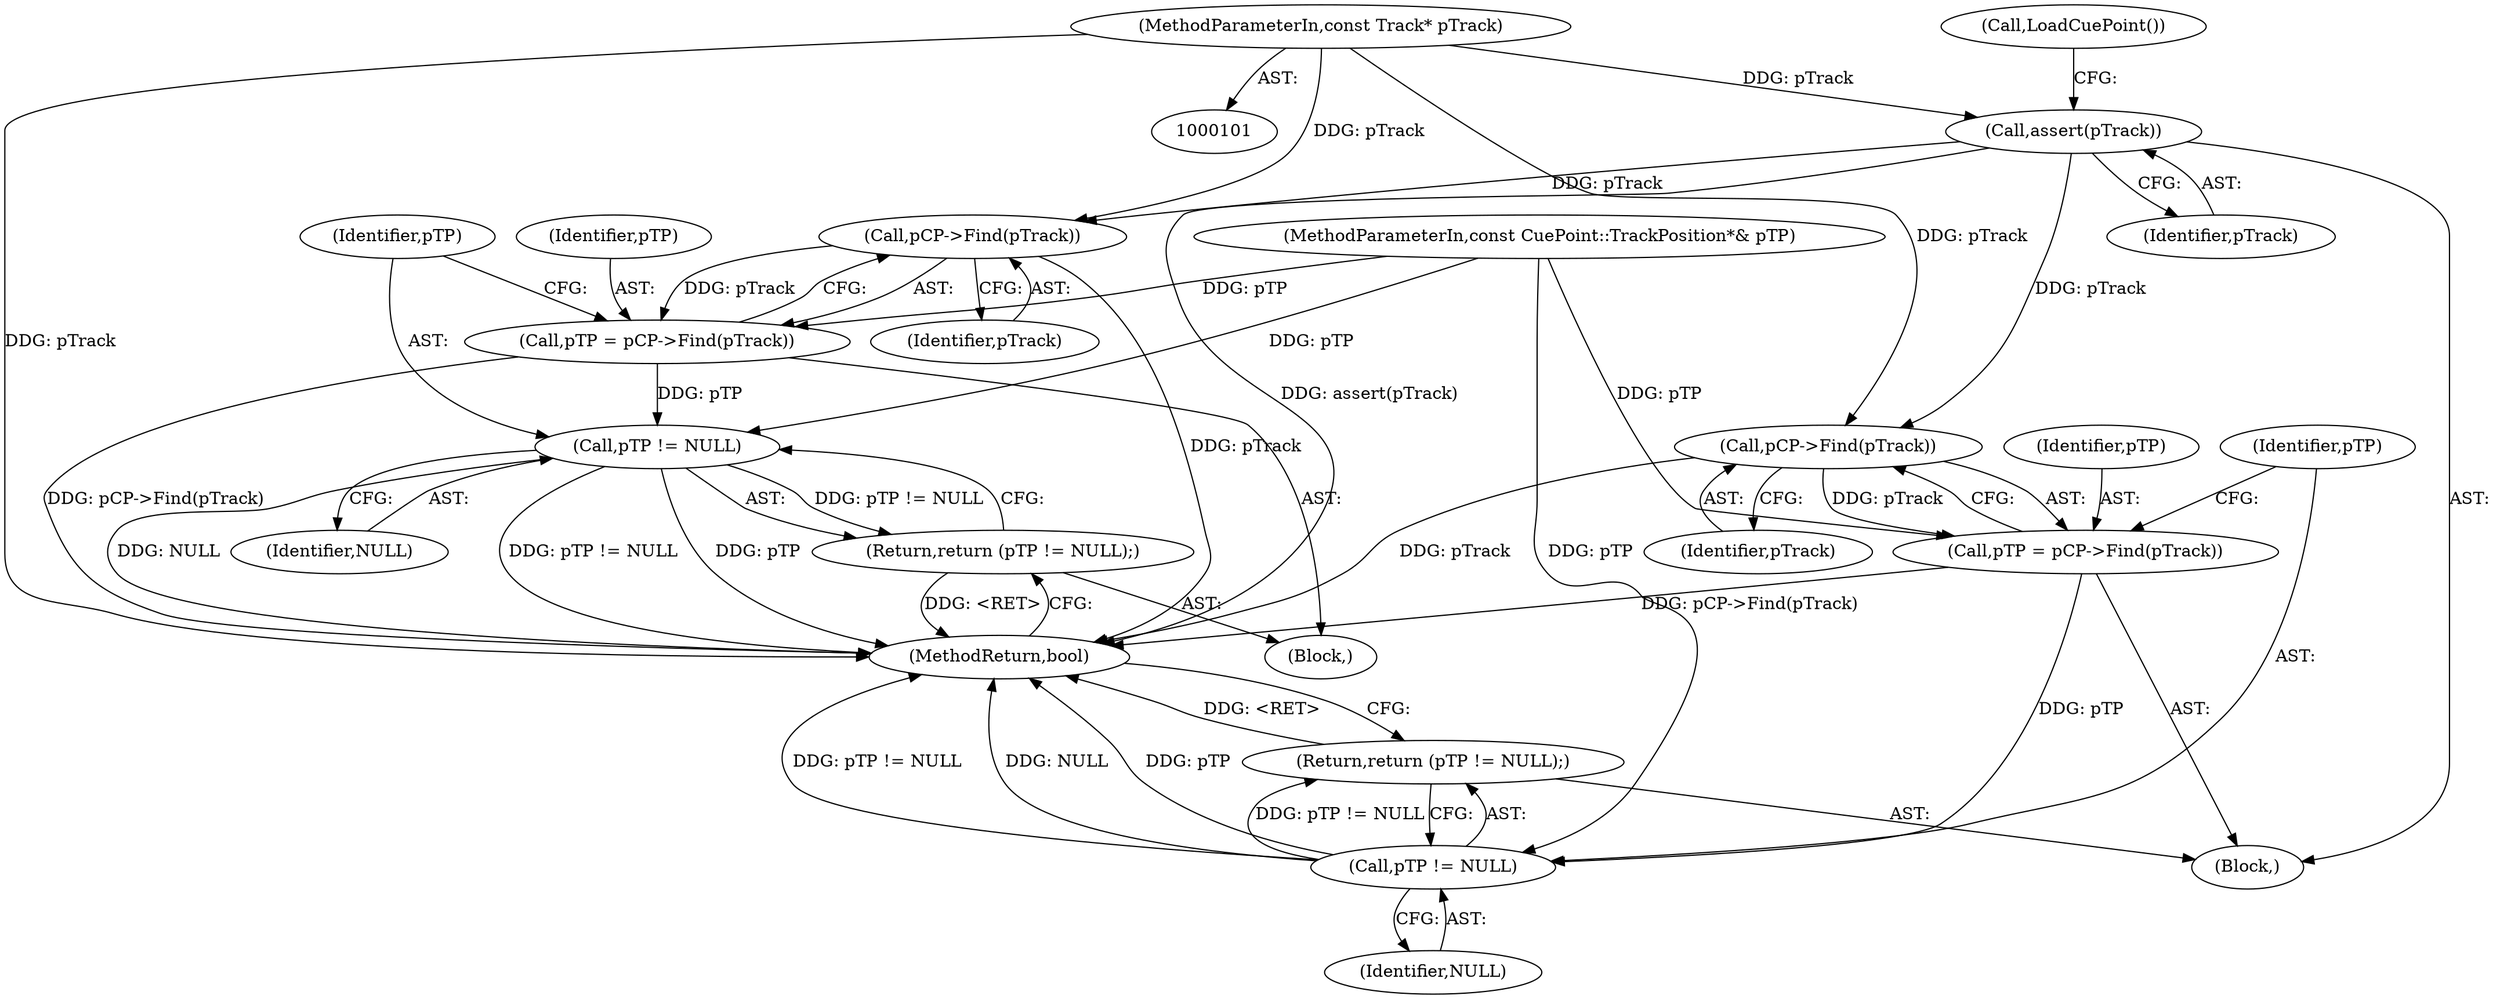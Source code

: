 digraph "1_Android_cc274e2abe8b2a6698a5c47d8aa4bb45f1f9538d_9@API" {
"1000111" [label="(Call,assert(pTrack))"];
"1000103" [label="(MethodParameterIn,const Track* pTrack)"];
"1000152" [label="(Call,pCP->Find(pTrack))"];
"1000150" [label="(Call,pTP = pCP->Find(pTrack))"];
"1000155" [label="(Call,pTP != NULL)"];
"1000154" [label="(Return,return (pTP != NULL);)"];
"1000237" [label="(Call,pCP->Find(pTrack))"];
"1000235" [label="(Call,pTP = pCP->Find(pTrack))"];
"1000240" [label="(Call,pTP != NULL)"];
"1000239" [label="(Return,return (pTP != NULL);)"];
"1000242" [label="(Identifier,NULL)"];
"1000243" [label="(MethodReturn,bool)"];
"1000151" [label="(Identifier,pTP)"];
"1000155" [label="(Call,pTP != NULL)"];
"1000157" [label="(Identifier,NULL)"];
"1000111" [label="(Call,assert(pTrack))"];
"1000113" [label="(Call,LoadCuePoint())"];
"1000156" [label="(Identifier,pTP)"];
"1000237" [label="(Call,pCP->Find(pTrack))"];
"1000153" [label="(Identifier,pTrack)"];
"1000240" [label="(Call,pTP != NULL)"];
"1000112" [label="(Identifier,pTrack)"];
"1000103" [label="(MethodParameterIn,const Track* pTrack)"];
"1000235" [label="(Call,pTP = pCP->Find(pTrack))"];
"1000106" [label="(Block,)"];
"1000149" [label="(Block,)"];
"1000241" [label="(Identifier,pTP)"];
"1000238" [label="(Identifier,pTrack)"];
"1000154" [label="(Return,return (pTP != NULL);)"];
"1000152" [label="(Call,pCP->Find(pTrack))"];
"1000150" [label="(Call,pTP = pCP->Find(pTrack))"];
"1000105" [label="(MethodParameterIn,const CuePoint::TrackPosition*& pTP)"];
"1000236" [label="(Identifier,pTP)"];
"1000239" [label="(Return,return (pTP != NULL);)"];
"1000111" -> "1000106"  [label="AST: "];
"1000111" -> "1000112"  [label="CFG: "];
"1000112" -> "1000111"  [label="AST: "];
"1000113" -> "1000111"  [label="CFG: "];
"1000111" -> "1000243"  [label="DDG: assert(pTrack)"];
"1000103" -> "1000111"  [label="DDG: pTrack"];
"1000111" -> "1000152"  [label="DDG: pTrack"];
"1000111" -> "1000237"  [label="DDG: pTrack"];
"1000103" -> "1000101"  [label="AST: "];
"1000103" -> "1000243"  [label="DDG: pTrack"];
"1000103" -> "1000152"  [label="DDG: pTrack"];
"1000103" -> "1000237"  [label="DDG: pTrack"];
"1000152" -> "1000150"  [label="AST: "];
"1000152" -> "1000153"  [label="CFG: "];
"1000153" -> "1000152"  [label="AST: "];
"1000150" -> "1000152"  [label="CFG: "];
"1000152" -> "1000243"  [label="DDG: pTrack"];
"1000152" -> "1000150"  [label="DDG: pTrack"];
"1000150" -> "1000149"  [label="AST: "];
"1000151" -> "1000150"  [label="AST: "];
"1000156" -> "1000150"  [label="CFG: "];
"1000150" -> "1000243"  [label="DDG: pCP->Find(pTrack)"];
"1000105" -> "1000150"  [label="DDG: pTP"];
"1000150" -> "1000155"  [label="DDG: pTP"];
"1000155" -> "1000154"  [label="AST: "];
"1000155" -> "1000157"  [label="CFG: "];
"1000156" -> "1000155"  [label="AST: "];
"1000157" -> "1000155"  [label="AST: "];
"1000154" -> "1000155"  [label="CFG: "];
"1000155" -> "1000243"  [label="DDG: NULL"];
"1000155" -> "1000243"  [label="DDG: pTP != NULL"];
"1000155" -> "1000243"  [label="DDG: pTP"];
"1000155" -> "1000154"  [label="DDG: pTP != NULL"];
"1000105" -> "1000155"  [label="DDG: pTP"];
"1000154" -> "1000149"  [label="AST: "];
"1000243" -> "1000154"  [label="CFG: "];
"1000154" -> "1000243"  [label="DDG: <RET>"];
"1000237" -> "1000235"  [label="AST: "];
"1000237" -> "1000238"  [label="CFG: "];
"1000238" -> "1000237"  [label="AST: "];
"1000235" -> "1000237"  [label="CFG: "];
"1000237" -> "1000243"  [label="DDG: pTrack"];
"1000237" -> "1000235"  [label="DDG: pTrack"];
"1000235" -> "1000106"  [label="AST: "];
"1000236" -> "1000235"  [label="AST: "];
"1000241" -> "1000235"  [label="CFG: "];
"1000235" -> "1000243"  [label="DDG: pCP->Find(pTrack)"];
"1000105" -> "1000235"  [label="DDG: pTP"];
"1000235" -> "1000240"  [label="DDG: pTP"];
"1000240" -> "1000239"  [label="AST: "];
"1000240" -> "1000242"  [label="CFG: "];
"1000241" -> "1000240"  [label="AST: "];
"1000242" -> "1000240"  [label="AST: "];
"1000239" -> "1000240"  [label="CFG: "];
"1000240" -> "1000243"  [label="DDG: pTP != NULL"];
"1000240" -> "1000243"  [label="DDG: NULL"];
"1000240" -> "1000243"  [label="DDG: pTP"];
"1000240" -> "1000239"  [label="DDG: pTP != NULL"];
"1000105" -> "1000240"  [label="DDG: pTP"];
"1000239" -> "1000106"  [label="AST: "];
"1000243" -> "1000239"  [label="CFG: "];
"1000239" -> "1000243"  [label="DDG: <RET>"];
}
